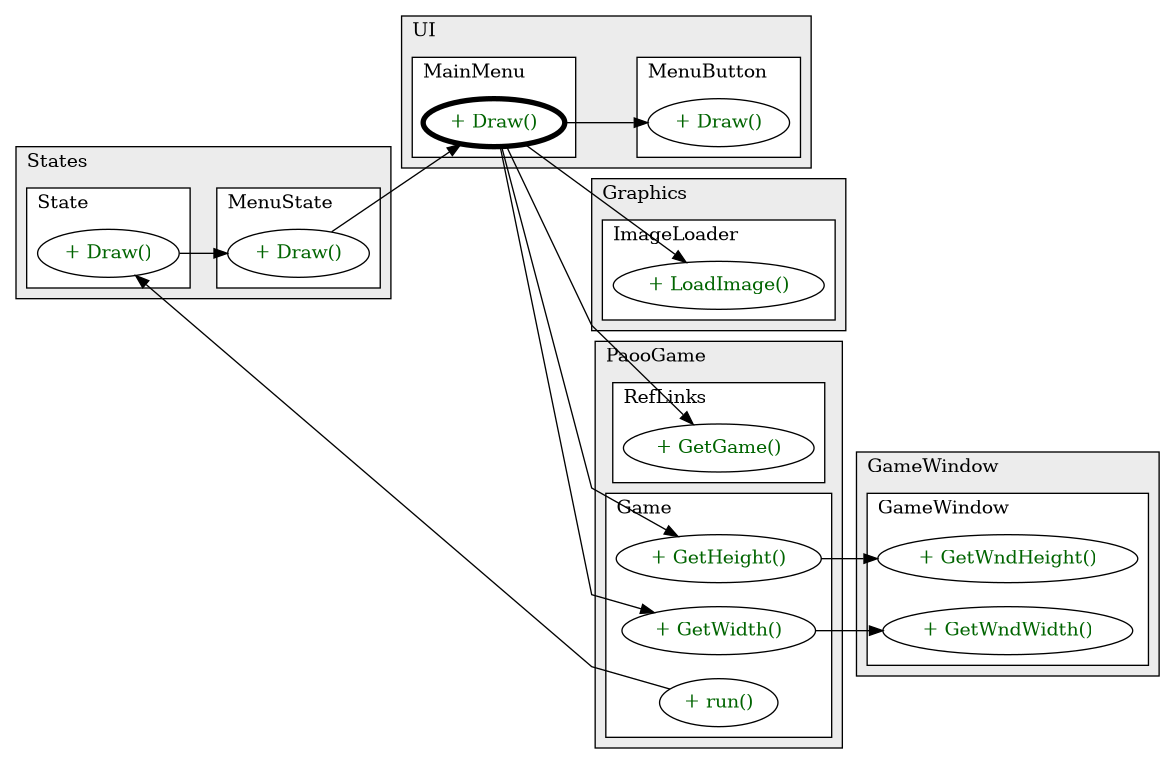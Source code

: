 @startuml

/' diagram meta data start
config=CallConfiguration;
{
  "rootMethod": "PaooGame.UI.MainMenu#Draw(Graphics)",
  "projectClassification": {
    "searchMode": "OpenProject", // OpenProject, AllProjects
    "includedProjects": "",
    "pathEndKeywords": "*.impl",
    "isClientPath": "",
    "isClientName": "",
    "isTestPath": "",
    "isTestName": "",
    "isMappingPath": "",
    "isMappingName": "",
    "isDataAccessPath": "",
    "isDataAccessName": "",
    "isDataStructurePath": "",
    "isDataStructureName": "",
    "isInterfaceStructuresPath": "",
    "isInterfaceStructuresName": "",
    "isEntryPointPath": "",
    "isEntryPointName": "",
    "treatFinalFieldsAsMandatory": false
  },
  "graphRestriction": {
    "classPackageExcludeFilter": "",
    "classPackageIncludeFilter": "",
    "classNameExcludeFilter": "",
    "classNameIncludeFilter": "",
    "methodNameExcludeFilter": "",
    "methodNameIncludeFilter": "",
    "removeByInheritance": "", // inheritance/annotation based filtering is done in a second step
    "removeByAnnotation": "",
    "removeByClassPackage": "", // cleanup the graph after inheritance/annotation based filtering is done
    "removeByClassName": "",
    "cutMappings": false,
    "cutEnum": true,
    "cutTests": true,
    "cutClient": true,
    "cutDataAccess": true,
    "cutInterfaceStructures": true,
    "cutDataStructures": true,
    "cutGetterAndSetter": true,
    "cutConstructors": true
  },
  "graphTraversal": {
    "forwardDepth": 3,
    "backwardDepth": 3,
    "classPackageExcludeFilter": "",
    "classPackageIncludeFilter": "",
    "classNameExcludeFilter": "",
    "classNameIncludeFilter": "",
    "methodNameExcludeFilter": "",
    "methodNameIncludeFilter": "",
    "hideMappings": false,
    "hideDataStructures": false,
    "hidePrivateMethods": true,
    "hideInterfaceCalls": true, // indirection: implementation -> interface (is hidden) -> implementation
    "onlyShowApplicationEntryPoints": false, // root node is included
    "useMethodCallsForStructureDiagram": "ForwardOnly" // ForwardOnly, BothDirections, No
  },
  "details": {
    "aggregation": "GroupByClass", // ByClass, GroupByClass, None
    "showMethodParametersTypes": false,
    "showMethodParametersNames": false,
    "showMethodReturnType": false,
    "showPackageLevels": 2,
    "showCallOrder": false,
    "edgeMode": "MethodsOnly", // TypesOnly, MethodsOnly, TypesAndMethods, MethodsAndDirectTypeUsage
    "showDetailedClassStructure": false
  },
  "rootClass": "PaooGame.UI.MainMenu",
  "extensionCallbackMethod": "" // qualified.class.name#methodName - signature: public static String method(String)
}
diagram meta data end '/



digraph g {
    rankdir="LR"
    splines=polyline
    

'nodes 
subgraph cluster_1161975619 { 
   	label=PaooGame
	labeljust=l
	fillcolor="#ececec"
	style=filled
   
   subgraph cluster_1634028579 { 
   	label=Game
	labeljust=l
	fillcolor=white
	style=filled
   
   Game1161975619XXXGetHeight0[
	label="+ GetHeight()"
	style=filled
	fillcolor=white
	tooltip="Game

null"
	fontcolor=darkgreen
];

Game1161975619XXXGetWidth0[
	label="+ GetWidth()"
	style=filled
	fillcolor=white
	tooltip="Game

null"
	fontcolor=darkgreen
];

Game1161975619XXXrun0[
	label="+ run()"
	style=filled
	fillcolor=white
	tooltip="Game

null"
	fontcolor=darkgreen
];
} 

subgraph cluster_447183535 { 
   	label=RefLinks
	labeljust=l
	fillcolor=white
	style=filled
   
   RefLinks1161975619XXXGetGame0[
	label="+ GetGame()"
	style=filled
	fillcolor=white
	tooltip="RefLinks

null"
	fontcolor=darkgreen
];
} 
} 

subgraph cluster_1569541470 { 
   	label=GameWindow
	labeljust=l
	fillcolor="#ececec"
	style=filled
   
   subgraph cluster_51986691 { 
   	label=GameWindow
	labeljust=l
	fillcolor=white
	style=filled
   
   GameWindow62546477XXXGetWndHeight0[
	label="+ GetWndHeight()"
	style=filled
	fillcolor=white
	tooltip="GameWindow

null"
	fontcolor=darkgreen
];

GameWindow62546477XXXGetWndWidth0[
	label="+ GetWndWidth()"
	style=filled
	fillcolor=white
	tooltip="GameWindow

null"
	fontcolor=darkgreen
];
} 
} 

subgraph cluster_165351083 { 
   	label=Graphics
	labeljust=l
	fillcolor="#ececec"
	style=filled
   
   subgraph cluster_1293952970 { 
   	label=ImageLoader
	labeljust=l
	fillcolor=white
	style=filled
   
   ImageLoader399451382XXXLoadImage1808118735[
	label="+ LoadImage()"
	style=filled
	fillcolor=white
	tooltip="ImageLoader

null"
	fontcolor=darkgreen
];
} 
} 

subgraph cluster_1808614878 { 
   	label=States
	labeljust=l
	fillcolor="#ececec"
	style=filled
   
   subgraph cluster_1703458607 { 
   	label=MenuState
	labeljust=l
	fillcolor=white
	style=filled
   
   MenuState2017322797XXXDraw165351083[
	label="+ Draw()"
	style=filled
	fillcolor=white
	tooltip="MenuState

null"
	fontcolor=darkgreen
];
} 

subgraph cluster_172764560 { 
   	label=State
	labeljust=l
	fillcolor=white
	style=filled
   
   State2017322797XXXDraw165351083[
	label="+ Draw()"
	style=filled
	fillcolor=white
	tooltip="State

null"
	fontcolor=darkgreen
];
} 
} 

subgraph cluster_2708 { 
   	label=UI
	labeljust=l
	fillcolor="#ececec"
	style=filled
   
   subgraph cluster_104934976 { 
   	label=MenuButton
	labeljust=l
	fillcolor=white
	style=filled
   
   MenuButton1020693217XXXDraw1317632459[
	label="+ Draw()"
	style=filled
	fillcolor=white
	tooltip="MenuButton

null"
	fontcolor=darkgreen
];
} 

subgraph cluster_2010038585 { 
   	label=MainMenu
	labeljust=l
	fillcolor=white
	style=filled
   
   MainMenu1020693217XXXDraw165351083[
	label="+ Draw()"
	style=filled
	fillcolor=white
	tooltip="MainMenu

null"
	penwidth=4
	fontcolor=darkgreen
];
} 
} 

'edges    
Game1161975619XXXGetHeight0 -> GameWindow62546477XXXGetWndHeight0;
Game1161975619XXXGetWidth0 -> GameWindow62546477XXXGetWndWidth0;
Game1161975619XXXrun0 -> State2017322797XXXDraw165351083;
MainMenu1020693217XXXDraw165351083 -> Game1161975619XXXGetHeight0;
MainMenu1020693217XXXDraw165351083 -> Game1161975619XXXGetWidth0;
MainMenu1020693217XXXDraw165351083 -> ImageLoader399451382XXXLoadImage1808118735;
MainMenu1020693217XXXDraw165351083 -> MenuButton1020693217XXXDraw1317632459;
MainMenu1020693217XXXDraw165351083 -> RefLinks1161975619XXXGetGame0;
MenuState2017322797XXXDraw165351083 -> MainMenu1020693217XXXDraw165351083;
State2017322797XXXDraw165351083 -> MenuState2017322797XXXDraw165351083;
    
}
@enduml